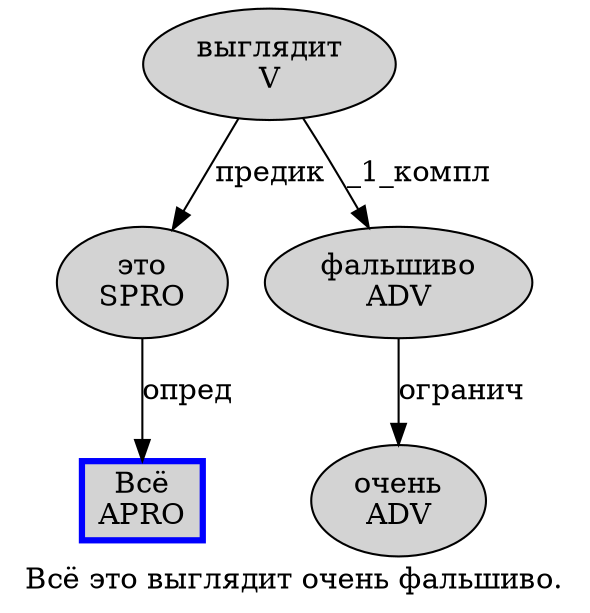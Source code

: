 digraph SENTENCE_3042 {
	graph [label="Всё это выглядит очень фальшиво."]
	node [style=filled]
		0 [label="Всё
APRO" color=blue fillcolor=lightgray penwidth=3 shape=box]
		1 [label="это
SPRO" color="" fillcolor=lightgray penwidth=1 shape=ellipse]
		2 [label="выглядит
V" color="" fillcolor=lightgray penwidth=1 shape=ellipse]
		3 [label="очень
ADV" color="" fillcolor=lightgray penwidth=1 shape=ellipse]
		4 [label="фальшиво
ADV" color="" fillcolor=lightgray penwidth=1 shape=ellipse]
			1 -> 0 [label="опред"]
			4 -> 3 [label="огранич"]
			2 -> 1 [label="предик"]
			2 -> 4 [label="_1_компл"]
}